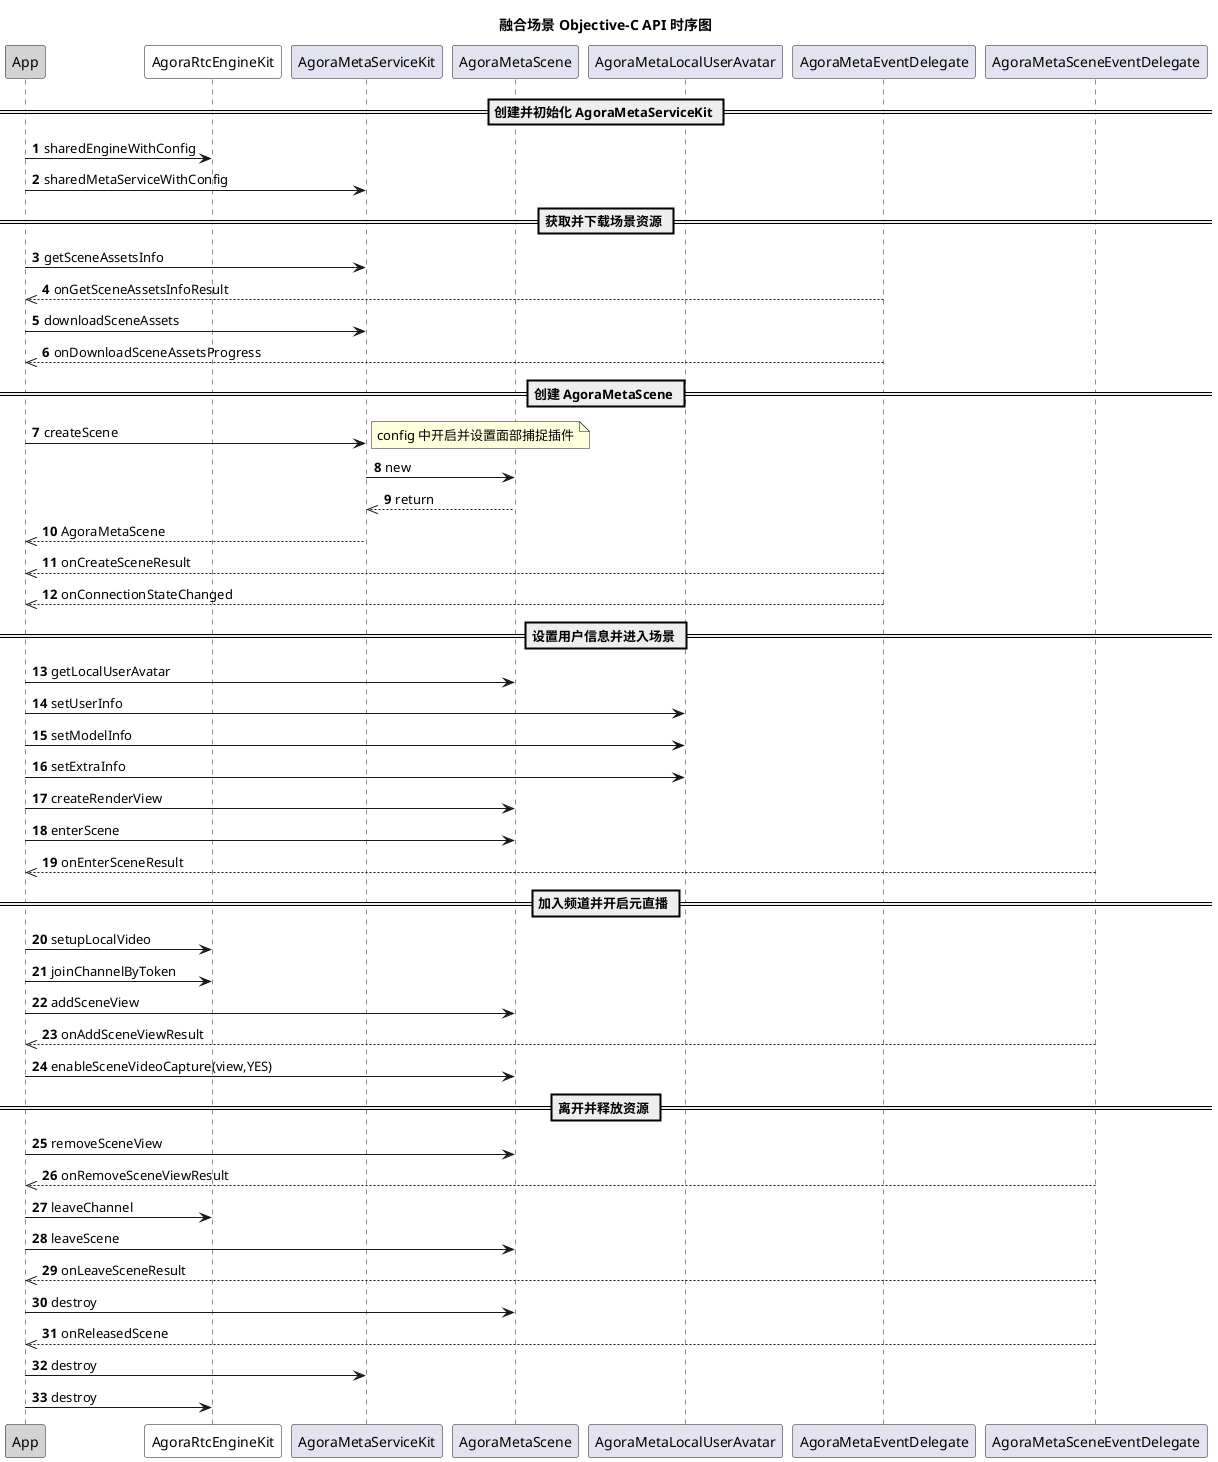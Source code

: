 @startuml
autonumber
title 融合场景 Objective-C API 时序图
participant "App" as app #LightGrey
participant "AgoraRtcEngineKit" as rtc #White
participant "AgoraMetaServiceKit" as service
participant "AgoraMetaScene" as scene
participant "AgoraMetaLocalUserAvatar" as avatar
participant "AgoraMetaEventDelegate" as serviceevent
participant "AgoraMetaSceneEventDelegate" as sceneevent
== 创建并初始化 AgoraMetaServiceKit ==
app -> rtc: sharedEngineWithConfig
app -> service: sharedMetaServiceWithConfig
== 获取并下载场景资源 ==
app -> service: getSceneAssetsInfo
serviceevent -->> app: onGetSceneAssetsInfoResult
app -> service: downloadSceneAssets
serviceevent -->> app: onDownloadSceneAssetsProgress
== 创建 AgoraMetaScene ==
app -> service: createScene
note right
config 中开启并设置面部捕捉插件
end note
service -> scene: new
scene -->> service: return
service -->> app: AgoraMetaScene
serviceevent -->> app: onCreateSceneResult
serviceevent -->> app: onConnectionStateChanged
== 设置用户信息并进入场景 ==
app -> scene: getLocalUserAvatar
app -> avatar: setUserInfo
app -> avatar: setModelInfo
app -> avatar: setExtraInfo
app -> scene: createRenderView
app -> scene: enterScene
sceneevent -->> app: onEnterSceneResult
== 加入频道并开启元直播 ==
app -> rtc: setupLocalVideo
app -> rtc: joinChannelByToken
app -> scene: addSceneView
sceneevent -->> app: onAddSceneViewResult
app -> scene: enableSceneVideoCapture(view,YES)
== 离开并释放资源 ==
app -> scene: removeSceneView
sceneevent -->> app: onRemoveSceneViewResult
app -> rtc: leaveChannel
app -> scene: leaveScene
sceneevent -->> app: onLeaveSceneResult
app -> scene: destroy
sceneevent -->> app: onReleasedScene
app -> service: destroy
app -> rtc: destroy
@enduml